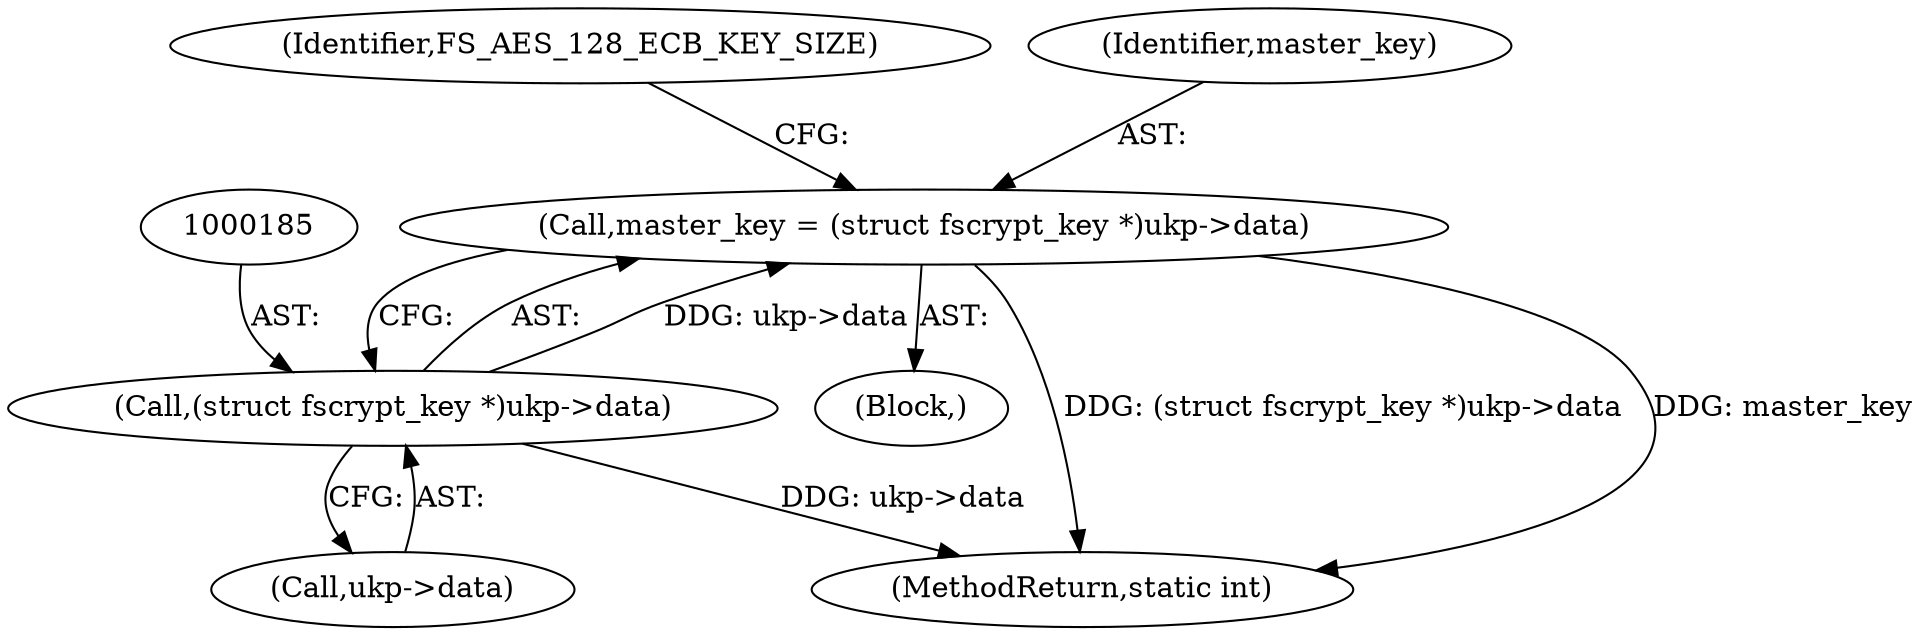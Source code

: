 digraph "0_linux_1b53cf9815bb4744958d41f3795d5d5a1d365e2d_4@pointer" {
"1000182" [label="(Call,master_key = (struct fscrypt_key *)ukp->data)"];
"1000184" [label="(Call,(struct fscrypt_key *)ukp->data)"];
"1000182" [label="(Call,master_key = (struct fscrypt_key *)ukp->data)"];
"1000191" [label="(Identifier,FS_AES_128_ECB_KEY_SIZE)"];
"1000105" [label="(Block,)"];
"1000240" [label="(MethodReturn,static int)"];
"1000186" [label="(Call,ukp->data)"];
"1000183" [label="(Identifier,master_key)"];
"1000184" [label="(Call,(struct fscrypt_key *)ukp->data)"];
"1000182" -> "1000105"  [label="AST: "];
"1000182" -> "1000184"  [label="CFG: "];
"1000183" -> "1000182"  [label="AST: "];
"1000184" -> "1000182"  [label="AST: "];
"1000191" -> "1000182"  [label="CFG: "];
"1000182" -> "1000240"  [label="DDG: (struct fscrypt_key *)ukp->data"];
"1000182" -> "1000240"  [label="DDG: master_key"];
"1000184" -> "1000182"  [label="DDG: ukp->data"];
"1000184" -> "1000186"  [label="CFG: "];
"1000185" -> "1000184"  [label="AST: "];
"1000186" -> "1000184"  [label="AST: "];
"1000184" -> "1000240"  [label="DDG: ukp->data"];
}
